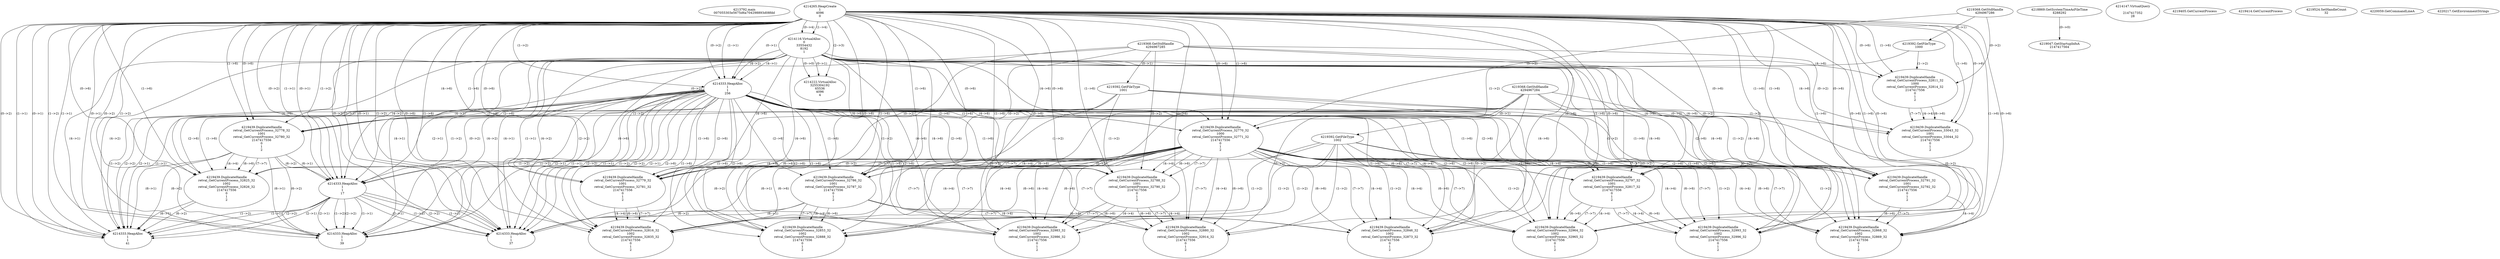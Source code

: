 // Global SCDG with merge call
digraph {
	0 [label="4213792.main
007055303e5675d6a704298893d08fdd"]
	1 [label="4214265.HeapCreate
1
4096
0"]
	2 [label="4218869.GetSystemTimeAsFileTime
4288292"]
	3 [label="4214116.VirtualAlloc
0
33554432
8192
1"]
	1 -> 3 [label="(1-->4)"]
	1 -> 3 [label="(0-->4)"]
	4 [label="4214147.VirtualQuery

2147417352
28"]
	5 [label="4214222.VirtualAlloc
3255304192
65536
4096
4"]
	3 -> 5 [label="(0-->1)"]
	1 -> 5 [label="(2-->3)"]
	3 -> 5 [label="(0-->0)"]
	6 [label="4219047.GetStartupInfoA
2147417564"]
	2 -> 6 [label="(0-->0)"]
	7 [label="4219368.GetStdHandle
4294967286"]
	8 [label="4219392.GetFileType
1000"]
	7 -> 8 [label="(0-->1)"]
	9 [label="4219405.GetCurrentProcess
"]
	10 [label="4219414.GetCurrentProcess
"]
	11 [label="4219439.DuplicateHandle
retval_GetCurrentProcess_32811_32
1000
retval_GetCurrentProcess_32814_32
2147417556
0
1
2"]
	7 -> 11 [label="(0-->2)"]
	8 -> 11 [label="(1-->2)"]
	1 -> 11 [label="(1-->6)"]
	1 -> 11 [label="(0-->6)"]
	3 -> 11 [label="(4-->6)"]
	12 [label="4219368.GetStdHandle
4294967285"]
	13 [label="4219392.GetFileType
1001"]
	12 -> 13 [label="(0-->1)"]
	14 [label="4219439.DuplicateHandle
retval_GetCurrentProcess_33043_32
1001
retval_GetCurrentProcess_33044_32
2147417556
0
1
2"]
	12 -> 14 [label="(0-->2)"]
	13 -> 14 [label="(1-->2)"]
	11 -> 14 [label="(4-->4)"]
	1 -> 14 [label="(1-->6)"]
	1 -> 14 [label="(0-->6)"]
	3 -> 14 [label="(4-->6)"]
	11 -> 14 [label="(6-->6)"]
	11 -> 14 [label="(7-->7)"]
	15 [label="4214333.HeapAlloc
1
1
256"]
	1 -> 15 [label="(1-->1)"]
	1 -> 15 [label="(0-->1)"]
	3 -> 15 [label="(4-->1)"]
	1 -> 15 [label="(1-->2)"]
	1 -> 15 [label="(0-->2)"]
	3 -> 15 [label="(4-->2)"]
	16 [label="4219439.DuplicateHandle
retval_GetCurrentProcess_32778_32
1001
retval_GetCurrentProcess_32780_32
2147417556
0
1
2"]
	12 -> 16 [label="(0-->2)"]
	13 -> 16 [label="(1-->2)"]
	1 -> 16 [label="(1-->6)"]
	1 -> 16 [label="(0-->6)"]
	3 -> 16 [label="(4-->6)"]
	15 -> 16 [label="(1-->6)"]
	15 -> 16 [label="(2-->6)"]
	17 [label="4219368.GetStdHandle
4294967284"]
	18 [label="4219392.GetFileType
1002"]
	17 -> 18 [label="(0-->1)"]
	19 [label="4219524.SetHandleCount
32"]
	20 [label="4220059.GetCommandLineA
"]
	21 [label="4214333.HeapAlloc
1
1
17"]
	1 -> 21 [label="(1-->1)"]
	1 -> 21 [label="(0-->1)"]
	3 -> 21 [label="(4-->1)"]
	15 -> 21 [label="(1-->1)"]
	15 -> 21 [label="(2-->1)"]
	16 -> 21 [label="(6-->1)"]
	1 -> 21 [label="(1-->2)"]
	1 -> 21 [label="(0-->2)"]
	3 -> 21 [label="(4-->2)"]
	15 -> 21 [label="(1-->2)"]
	15 -> 21 [label="(2-->2)"]
	16 -> 21 [label="(6-->2)"]
	22 [label="4220217.GetEnvironmentStrings
"]
	23 [label="4214333.HeapAlloc
1
1
39"]
	1 -> 23 [label="(1-->1)"]
	1 -> 23 [label="(0-->1)"]
	3 -> 23 [label="(4-->1)"]
	15 -> 23 [label="(1-->1)"]
	15 -> 23 [label="(2-->1)"]
	16 -> 23 [label="(6-->1)"]
	21 -> 23 [label="(1-->1)"]
	21 -> 23 [label="(2-->1)"]
	1 -> 23 [label="(1-->2)"]
	1 -> 23 [label="(0-->2)"]
	3 -> 23 [label="(4-->2)"]
	15 -> 23 [label="(1-->2)"]
	15 -> 23 [label="(2-->2)"]
	16 -> 23 [label="(6-->2)"]
	21 -> 23 [label="(1-->2)"]
	21 -> 23 [label="(2-->2)"]
	24 [label="4219439.DuplicateHandle
retval_GetCurrentProcess_32770_32
1000
retval_GetCurrentProcess_32771_32
2147417556
0
1
2"]
	7 -> 24 [label="(0-->2)"]
	8 -> 24 [label="(1-->2)"]
	1 -> 24 [label="(1-->6)"]
	1 -> 24 [label="(0-->6)"]
	3 -> 24 [label="(4-->6)"]
	15 -> 24 [label="(1-->6)"]
	15 -> 24 [label="(2-->6)"]
	25 [label="4219439.DuplicateHandle
retval_GetCurrentProcess_32788_32
1001
retval_GetCurrentProcess_32790_32
2147417556
0
1
2"]
	12 -> 25 [label="(0-->2)"]
	13 -> 25 [label="(1-->2)"]
	24 -> 25 [label="(4-->4)"]
	1 -> 25 [label="(1-->6)"]
	1 -> 25 [label="(0-->6)"]
	3 -> 25 [label="(4-->6)"]
	15 -> 25 [label="(1-->6)"]
	15 -> 25 [label="(2-->6)"]
	24 -> 25 [label="(6-->6)"]
	24 -> 25 [label="(7-->7)"]
	26 [label="4219439.DuplicateHandle
retval_GetCurrentProcess_32786_32
1001
retval_GetCurrentProcess_32787_32
2147417556
0
1
2"]
	12 -> 26 [label="(0-->2)"]
	13 -> 26 [label="(1-->2)"]
	24 -> 26 [label="(4-->4)"]
	1 -> 26 [label="(1-->6)"]
	1 -> 26 [label="(0-->6)"]
	3 -> 26 [label="(4-->6)"]
	15 -> 26 [label="(1-->6)"]
	15 -> 26 [label="(2-->6)"]
	24 -> 26 [label="(6-->6)"]
	24 -> 26 [label="(7-->7)"]
	27 [label="4214333.HeapAlloc
1
1
37"]
	1 -> 27 [label="(1-->1)"]
	1 -> 27 [label="(0-->1)"]
	3 -> 27 [label="(4-->1)"]
	15 -> 27 [label="(1-->1)"]
	15 -> 27 [label="(2-->1)"]
	21 -> 27 [label="(1-->1)"]
	21 -> 27 [label="(2-->1)"]
	24 -> 27 [label="(6-->1)"]
	26 -> 27 [label="(6-->1)"]
	1 -> 27 [label="(1-->2)"]
	1 -> 27 [label="(0-->2)"]
	3 -> 27 [label="(4-->2)"]
	15 -> 27 [label="(1-->2)"]
	15 -> 27 [label="(2-->2)"]
	21 -> 27 [label="(1-->2)"]
	21 -> 27 [label="(2-->2)"]
	24 -> 27 [label="(6-->2)"]
	26 -> 27 [label="(6-->2)"]
	28 [label="4219439.DuplicateHandle
retval_GetCurrentProcess_32779_32
1001
retval_GetCurrentProcess_32781_32
2147417556
0
1
2"]
	12 -> 28 [label="(0-->2)"]
	13 -> 28 [label="(1-->2)"]
	24 -> 28 [label="(4-->4)"]
	1 -> 28 [label="(1-->6)"]
	1 -> 28 [label="(0-->6)"]
	3 -> 28 [label="(4-->6)"]
	15 -> 28 [label="(1-->6)"]
	15 -> 28 [label="(2-->6)"]
	24 -> 28 [label="(6-->6)"]
	24 -> 28 [label="(7-->7)"]
	29 [label="4219439.DuplicateHandle
retval_GetCurrentProcess_32816_32
1002
retval_GetCurrentProcess_32835_32
2147417556
0
1
2"]
	17 -> 29 [label="(0-->2)"]
	18 -> 29 [label="(1-->2)"]
	24 -> 29 [label="(4-->4)"]
	28 -> 29 [label="(4-->4)"]
	1 -> 29 [label="(1-->6)"]
	1 -> 29 [label="(0-->6)"]
	3 -> 29 [label="(4-->6)"]
	15 -> 29 [label="(1-->6)"]
	15 -> 29 [label="(2-->6)"]
	24 -> 29 [label="(6-->6)"]
	28 -> 29 [label="(6-->6)"]
	24 -> 29 [label="(7-->7)"]
	28 -> 29 [label="(7-->7)"]
	30 [label="4219439.DuplicateHandle
retval_GetCurrentProcess_32825_32
1002
retval_GetCurrentProcess_32826_32
2147417556
0
1
2"]
	17 -> 30 [label="(0-->2)"]
	18 -> 30 [label="(1-->2)"]
	16 -> 30 [label="(4-->4)"]
	1 -> 30 [label="(1-->6)"]
	1 -> 30 [label="(0-->6)"]
	3 -> 30 [label="(4-->6)"]
	15 -> 30 [label="(1-->6)"]
	15 -> 30 [label="(2-->6)"]
	16 -> 30 [label="(6-->6)"]
	16 -> 30 [label="(7-->7)"]
	31 [label="4214333.HeapAlloc
1
1
41"]
	1 -> 31 [label="(1-->1)"]
	1 -> 31 [label="(0-->1)"]
	3 -> 31 [label="(4-->1)"]
	15 -> 31 [label="(1-->1)"]
	15 -> 31 [label="(2-->1)"]
	16 -> 31 [label="(6-->1)"]
	21 -> 31 [label="(1-->1)"]
	21 -> 31 [label="(2-->1)"]
	30 -> 31 [label="(6-->1)"]
	1 -> 31 [label="(1-->2)"]
	1 -> 31 [label="(0-->2)"]
	3 -> 31 [label="(4-->2)"]
	15 -> 31 [label="(1-->2)"]
	15 -> 31 [label="(2-->2)"]
	16 -> 31 [label="(6-->2)"]
	21 -> 31 [label="(1-->2)"]
	21 -> 31 [label="(2-->2)"]
	30 -> 31 [label="(6-->2)"]
	32 [label="4219439.DuplicateHandle
retval_GetCurrentProcess_32853_32
1002
retval_GetCurrentProcess_32888_32
2147417556
0
1
2"]
	17 -> 32 [label="(0-->2)"]
	18 -> 32 [label="(1-->2)"]
	24 -> 32 [label="(4-->4)"]
	26 -> 32 [label="(4-->4)"]
	1 -> 32 [label="(1-->6)"]
	1 -> 32 [label="(0-->6)"]
	3 -> 32 [label="(4-->6)"]
	15 -> 32 [label="(1-->6)"]
	15 -> 32 [label="(2-->6)"]
	24 -> 32 [label="(6-->6)"]
	26 -> 32 [label="(6-->6)"]
	24 -> 32 [label="(7-->7)"]
	26 -> 32 [label="(7-->7)"]
	33 [label="4219439.DuplicateHandle
retval_GetCurrentProcess_32846_32
1002
retval_GetCurrentProcess_32873_32
2147417556
0
1
2"]
	17 -> 33 [label="(0-->2)"]
	18 -> 33 [label="(1-->2)"]
	24 -> 33 [label="(4-->4)"]
	26 -> 33 [label="(4-->4)"]
	1 -> 33 [label="(1-->6)"]
	1 -> 33 [label="(0-->6)"]
	3 -> 33 [label="(4-->6)"]
	15 -> 33 [label="(1-->6)"]
	15 -> 33 [label="(2-->6)"]
	24 -> 33 [label="(6-->6)"]
	26 -> 33 [label="(6-->6)"]
	24 -> 33 [label="(7-->7)"]
	26 -> 33 [label="(7-->7)"]
	34 [label="4219439.DuplicateHandle
retval_GetCurrentProcess_32880_32
1002
retval_GetCurrentProcess_32914_32
2147417556
0
1
2"]
	17 -> 34 [label="(0-->2)"]
	18 -> 34 [label="(1-->2)"]
	24 -> 34 [label="(4-->4)"]
	25 -> 34 [label="(4-->4)"]
	1 -> 34 [label="(1-->6)"]
	1 -> 34 [label="(0-->6)"]
	3 -> 34 [label="(4-->6)"]
	15 -> 34 [label="(1-->6)"]
	15 -> 34 [label="(2-->6)"]
	24 -> 34 [label="(6-->6)"]
	25 -> 34 [label="(6-->6)"]
	24 -> 34 [label="(7-->7)"]
	25 -> 34 [label="(7-->7)"]
	35 [label="4219439.DuplicateHandle
retval_GetCurrentProcess_32797_32
1001
retval_GetCurrentProcess_32817_32
2147417556
0
1
2"]
	12 -> 35 [label="(0-->2)"]
	13 -> 35 [label="(1-->2)"]
	24 -> 35 [label="(4-->4)"]
	1 -> 35 [label="(1-->6)"]
	1 -> 35 [label="(0-->6)"]
	3 -> 35 [label="(4-->6)"]
	15 -> 35 [label="(1-->6)"]
	15 -> 35 [label="(2-->6)"]
	24 -> 35 [label="(6-->6)"]
	24 -> 35 [label="(7-->7)"]
	36 [label="4219439.DuplicateHandle
retval_GetCurrentProcess_32964_32
1002
retval_GetCurrentProcess_32965_32
2147417556
0
1
2"]
	17 -> 36 [label="(0-->2)"]
	18 -> 36 [label="(1-->2)"]
	24 -> 36 [label="(4-->4)"]
	35 -> 36 [label="(4-->4)"]
	1 -> 36 [label="(1-->6)"]
	1 -> 36 [label="(0-->6)"]
	3 -> 36 [label="(4-->6)"]
	15 -> 36 [label="(1-->6)"]
	15 -> 36 [label="(2-->6)"]
	24 -> 36 [label="(6-->6)"]
	35 -> 36 [label="(6-->6)"]
	24 -> 36 [label="(7-->7)"]
	35 -> 36 [label="(7-->7)"]
	37 [label="4219439.DuplicateHandle
retval_GetCurrentProcess_32993_32
1002
retval_GetCurrentProcess_32996_32
2147417556
0
1
2"]
	17 -> 37 [label="(0-->2)"]
	18 -> 37 [label="(1-->2)"]
	24 -> 37 [label="(4-->4)"]
	35 -> 37 [label="(4-->4)"]
	1 -> 37 [label="(1-->6)"]
	1 -> 37 [label="(0-->6)"]
	3 -> 37 [label="(4-->6)"]
	15 -> 37 [label="(1-->6)"]
	15 -> 37 [label="(2-->6)"]
	24 -> 37 [label="(6-->6)"]
	35 -> 37 [label="(6-->6)"]
	24 -> 37 [label="(7-->7)"]
	35 -> 37 [label="(7-->7)"]
	38 [label="4219439.DuplicateHandle
retval_GetCurrentProcess_32983_32
1002
retval_GetCurrentProcess_32986_32
2147417556
0
1
2"]
	17 -> 38 [label="(0-->2)"]
	18 -> 38 [label="(1-->2)"]
	24 -> 38 [label="(4-->4)"]
	25 -> 38 [label="(4-->4)"]
	1 -> 38 [label="(1-->6)"]
	1 -> 38 [label="(0-->6)"]
	3 -> 38 [label="(4-->6)"]
	15 -> 38 [label="(1-->6)"]
	15 -> 38 [label="(2-->6)"]
	24 -> 38 [label="(6-->6)"]
	25 -> 38 [label="(6-->6)"]
	24 -> 38 [label="(7-->7)"]
	25 -> 38 [label="(7-->7)"]
	39 [label="4219439.DuplicateHandle
retval_GetCurrentProcess_32791_32
1001
retval_GetCurrentProcess_32792_32
2147417556
0
1
2"]
	12 -> 39 [label="(0-->2)"]
	13 -> 39 [label="(1-->2)"]
	24 -> 39 [label="(4-->4)"]
	1 -> 39 [label="(1-->6)"]
	1 -> 39 [label="(0-->6)"]
	3 -> 39 [label="(4-->6)"]
	15 -> 39 [label="(1-->6)"]
	15 -> 39 [label="(2-->6)"]
	24 -> 39 [label="(6-->6)"]
	24 -> 39 [label="(7-->7)"]
	40 [label="4219439.DuplicateHandle
retval_GetCurrentProcess_32868_32
1002
retval_GetCurrentProcess_32869_32
2147417556
0
1
2"]
	17 -> 40 [label="(0-->2)"]
	18 -> 40 [label="(1-->2)"]
	24 -> 40 [label="(4-->4)"]
	39 -> 40 [label="(4-->4)"]
	1 -> 40 [label="(1-->6)"]
	1 -> 40 [label="(0-->6)"]
	3 -> 40 [label="(4-->6)"]
	15 -> 40 [label="(1-->6)"]
	15 -> 40 [label="(2-->6)"]
	24 -> 40 [label="(6-->6)"]
	39 -> 40 [label="(6-->6)"]
	24 -> 40 [label="(7-->7)"]
	39 -> 40 [label="(7-->7)"]
}
